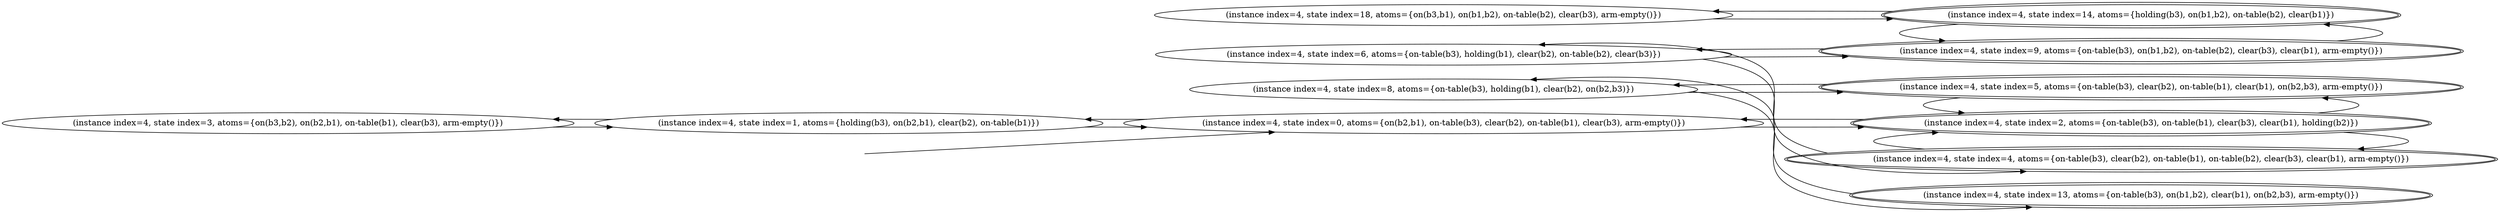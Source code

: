 digraph {
rankdir="LR"
s3[label="(instance index=4, state index=3, atoms={on(b3,b2), on(b2,b1), on-table(b1), clear(b3), arm-empty()})"]
s1[label="(instance index=4, state index=1, atoms={holding(b3), on(b2,b1), clear(b2), on-table(b1)})"]
s6[label="(instance index=4, state index=6, atoms={on-table(b3), holding(b1), clear(b2), on-table(b2), clear(b3)})"]
s8[label="(instance index=4, state index=8, atoms={on-table(b3), holding(b1), clear(b2), on(b2,b3)})"]
s18[label="(instance index=4, state index=18, atoms={on(b3,b1), on(b1,b2), on-table(b2), clear(b3), arm-empty()})"]
s0[label="(instance index=4, state index=0, atoms={on(b2,b1), on-table(b3), clear(b2), on-table(b1), clear(b3), arm-empty()})"]
s2[peripheries=2,label="(instance index=4, state index=2, atoms={on-table(b3), on-table(b1), clear(b3), clear(b1), holding(b2)})"]
s9[peripheries=2,label="(instance index=4, state index=9, atoms={on-table(b3), on(b1,b2), on-table(b2), clear(b3), clear(b1), arm-empty()})"]
s4[peripheries=2,label="(instance index=4, state index=4, atoms={on-table(b3), clear(b2), on-table(b1), on-table(b2), clear(b3), clear(b1), arm-empty()})"]
s5[peripheries=2,label="(instance index=4, state index=5, atoms={on-table(b3), clear(b2), on-table(b1), clear(b1), on(b2,b3), arm-empty()})"]
s13[peripheries=2,label="(instance index=4, state index=13, atoms={on-table(b3), on(b1,b2), clear(b1), on(b2,b3), arm-empty()})"]
s14[peripheries=2,label="(instance index=4, state index=14, atoms={holding(b3), on(b1,b2), on-table(b2), clear(b1)})"]
Dangling [ label = "", style = invis ]
{ rank = same; Dangling }
Dangling -> s0
{ rank = same; s0}
{ rank = same; s1}
{ rank = same; s6,s8,s18,s0}
{ rank = same; s2,s9,s4,s5,s13,s14}
{
s3->s1
}
{
s1->s3
s1->s0
}
{
s6->s4
s6->s9
s8->s13
s8->s5
s18->s14
s0->s2
s0->s1
}
{
s2->s5
s2->s4
s2->s0
s9->s6
s9->s14
s4->s6
s4->s2
s5->s2
s5->s8
s13->s8
s14->s18
s14->s9
}
}
